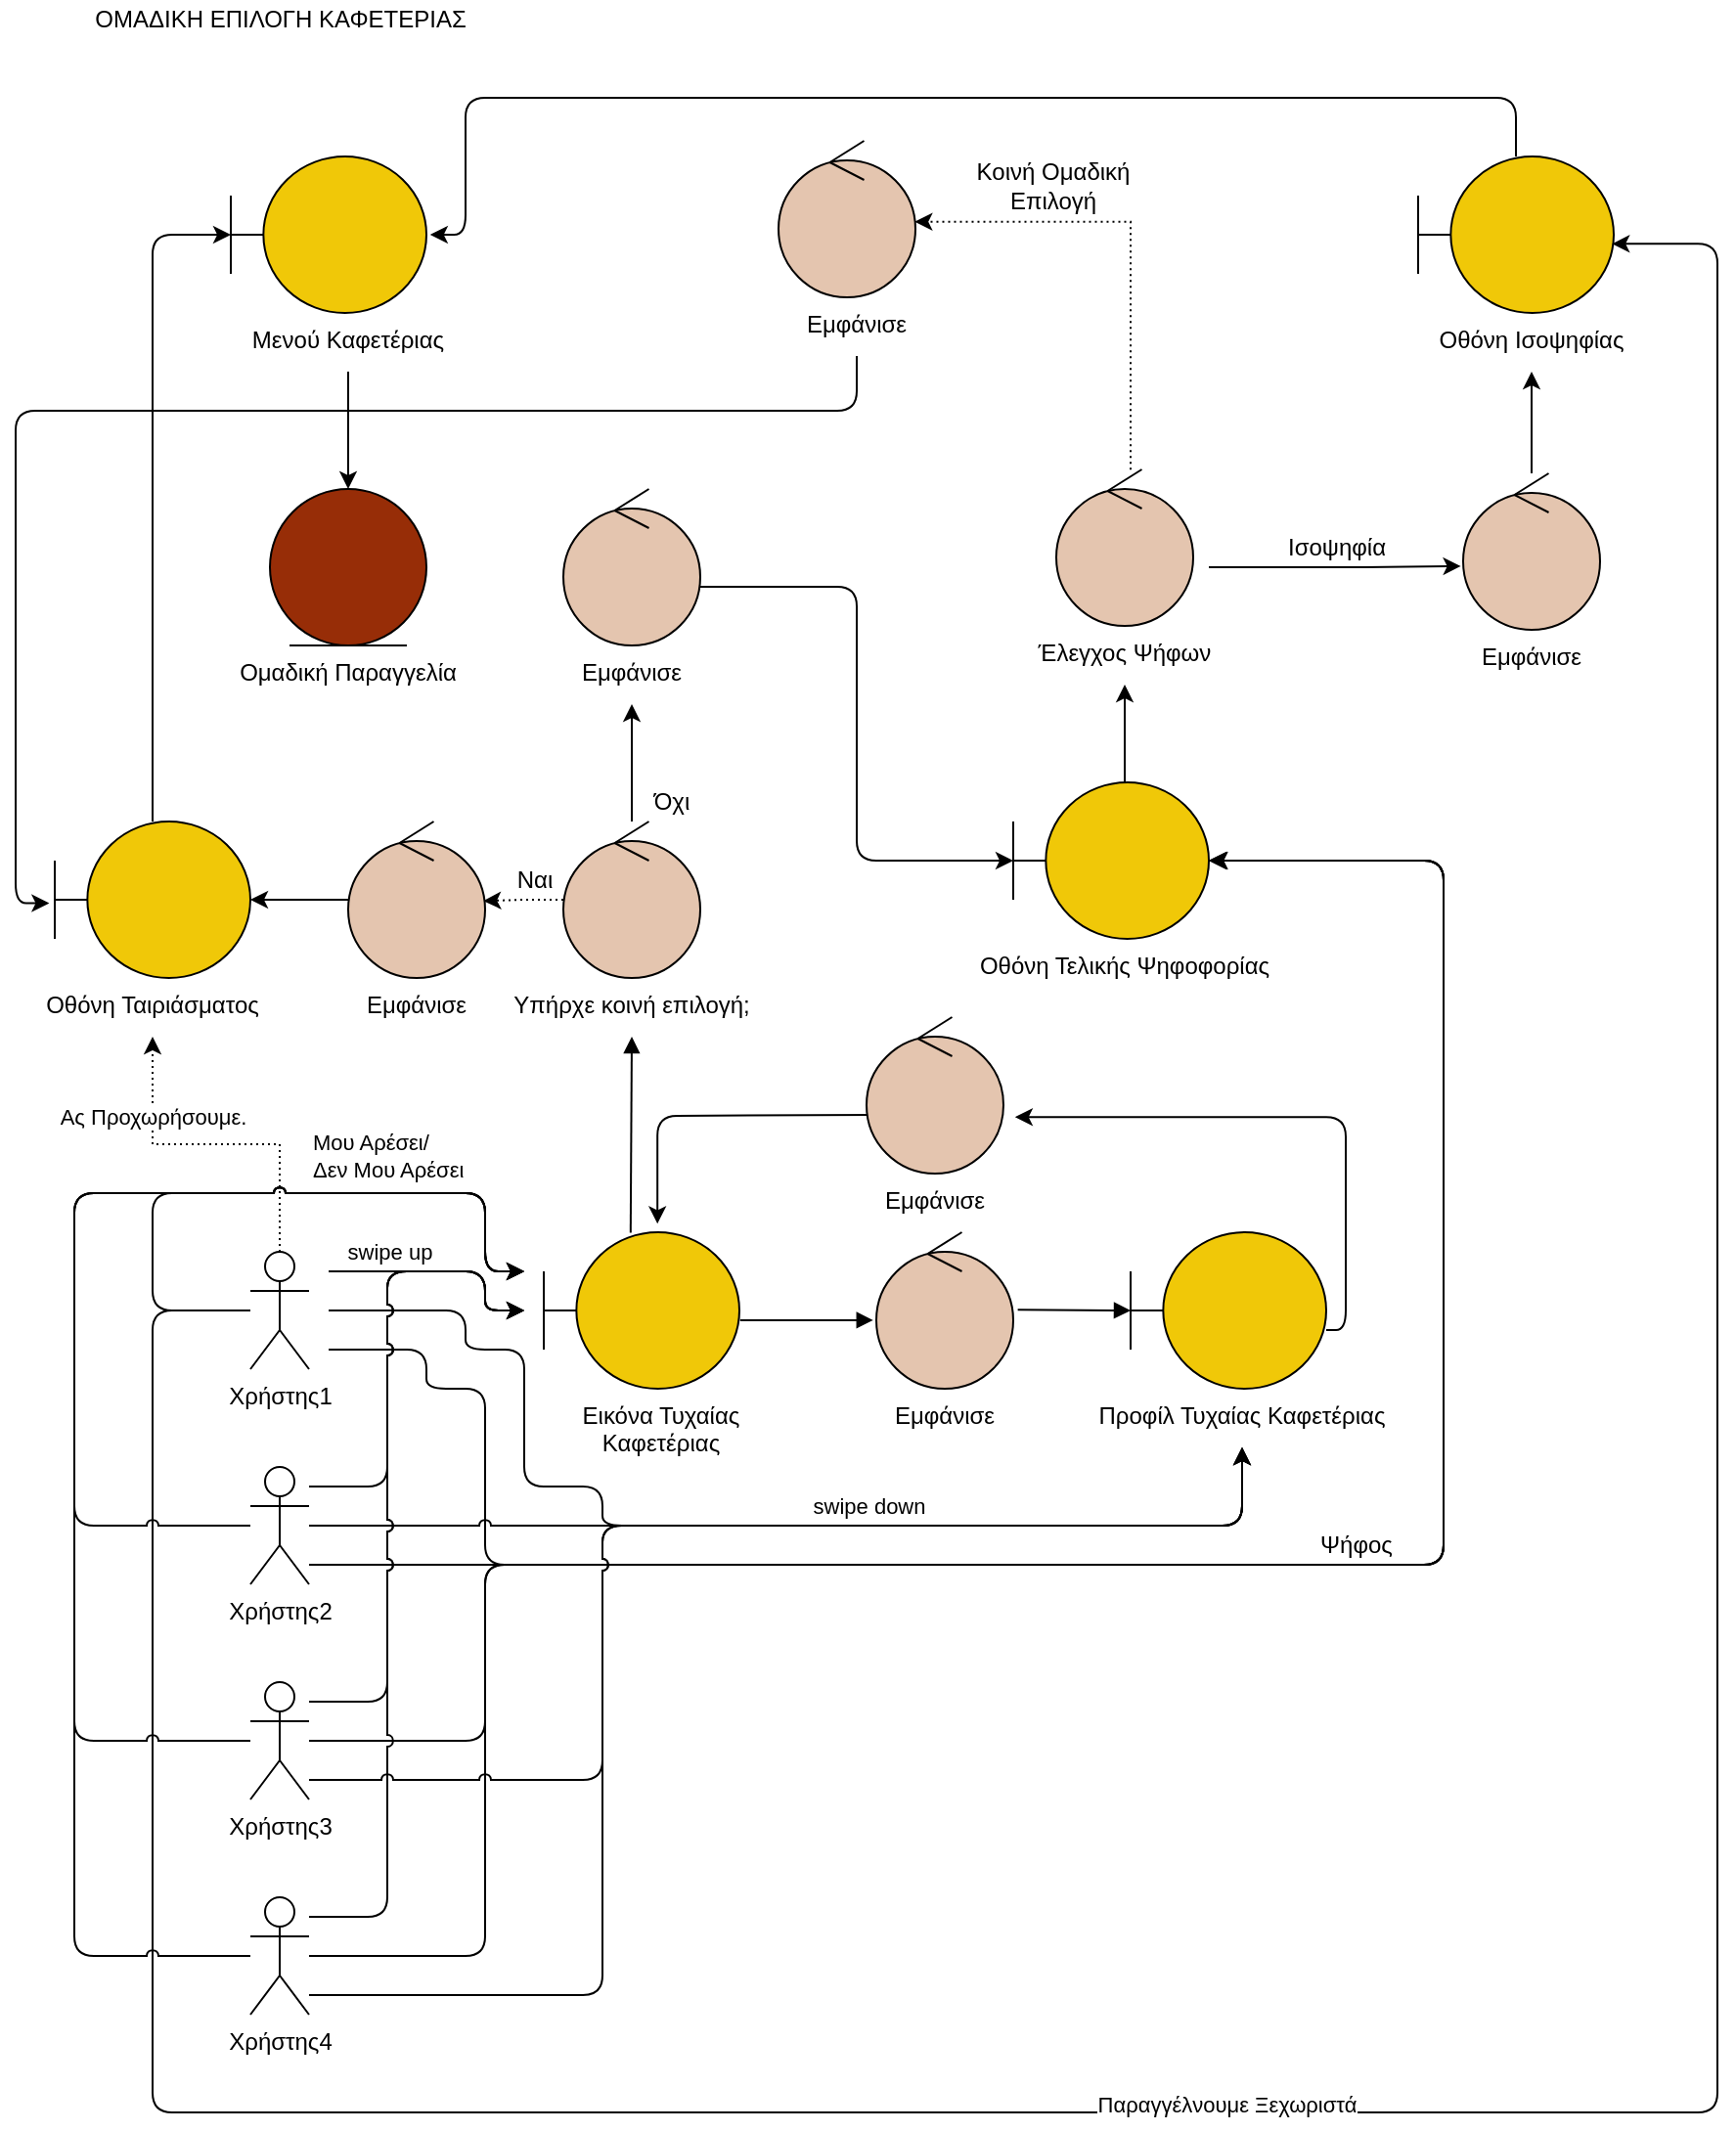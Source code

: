 <mxfile version="17.4.2" type="device"><diagram id="sohEPzr7x0A--G94VipT" name="Page-1"><mxGraphModel dx="771" dy="566" grid="1" gridSize="10" guides="1" tooltips="1" connect="1" arrows="1" fold="1" page="1" pageScale="1" pageWidth="827" pageHeight="1169" math="0" shadow="0"><root><mxCell id="0"/><mxCell id="1" parent="0"/><mxCell id="NFcq58QJzsdRo85CGLO8-1" value="ΟΜΑΔΙΚΗ ΕΠΙΛΟΓΗ ΚΑΦΕΤΕΡΙΑΣ" style="text;html=1;align=center;verticalAlign=middle;resizable=0;points=[];autosize=1;strokeColor=none;fillColor=none;" parent="1" vertex="1"><mxGeometry x="40" y="50" width="210" height="20" as="geometry"/></mxCell><mxCell id="UXWOxjMp1WIw-RemV6Dm-95" style="edgeStyle=orthogonalEdgeStyle;rounded=0;orthogonalLoop=1;jettySize=auto;html=1;entryX=0.5;entryY=1;entryDx=0;entryDy=0;endArrow=classic;endFill=1;" parent="1" source="NFcq58QJzsdRo85CGLO8-20" target="-U18cP2_T2T6m-kMXkkA-25" edge="1"><mxGeometry relative="1" as="geometry"><Array as="points"><mxPoint x="577" y="450"/><mxPoint x="577" y="450"/></Array></mxGeometry></mxCell><mxCell id="NFcq58QJzsdRo85CGLO8-20" value="" style="shape=umlBoundary;whiteSpace=wrap;html=1;fillColor=#F0C808;" parent="1" vertex="1"><mxGeometry x="520" y="450" width="100" height="80" as="geometry"/></mxCell><mxCell id="UXWOxjMp1WIw-RemV6Dm-78" style="edgeStyle=orthogonalEdgeStyle;rounded=0;orthogonalLoop=1;jettySize=auto;html=1;endArrow=classic;endFill=1;entryX=0.5;entryY=1;entryDx=0;entryDy=0;" parent="1" source="NFcq58QJzsdRo85CGLO8-22" target="-U18cP2_T2T6m-kMXkkA-29" edge="1"><mxGeometry relative="1" as="geometry"><mxPoint x="325" y="410" as="targetPoint"/></mxGeometry></mxCell><mxCell id="UXWOxjMp1WIw-RemV6Dm-82" style="edgeStyle=orthogonalEdgeStyle;rounded=0;orthogonalLoop=1;jettySize=auto;html=1;endArrow=classic;endFill=1;strokeColor=#000000;fillColor=#a20025;entryX=0.987;entryY=0.508;entryDx=0;entryDy=0;entryPerimeter=0;dashed=1;dashPattern=1 2;" parent="1" source="NFcq58QJzsdRo85CGLO8-22" target="UXWOxjMp1WIw-RemV6Dm-83" edge="1"><mxGeometry relative="1" as="geometry"><mxPoint x="260" y="510" as="targetPoint"/></mxGeometry></mxCell><mxCell id="NFcq58QJzsdRo85CGLO8-22" value="" style="ellipse;shape=umlControl;whiteSpace=wrap;html=1;fillColor=#E4C5AF;" parent="1" vertex="1"><mxGeometry x="290" y="470" width="70" height="80" as="geometry"/></mxCell><mxCell id="NFcq58QJzsdRo85CGLO8-23" value="" style="html=1;verticalAlign=bottom;endArrow=block;rounded=0;exitX=0.444;exitY=0.003;exitDx=0;exitDy=0;exitPerimeter=0;entryX=0.5;entryY=1;entryDx=0;entryDy=0;" parent="1" source="UXWOxjMp1WIw-RemV6Dm-54" edge="1" target="-U18cP2_T2T6m-kMXkkA-31"><mxGeometry width="80" relative="1" as="geometry"><mxPoint x="296.2" y="596.24" as="sourcePoint"/><mxPoint x="320" y="550" as="targetPoint"/></mxGeometry></mxCell><mxCell id="NFcq58QJzsdRo85CGLO8-25" style="edgeStyle=elbowEdgeStyle;rounded=0;orthogonalLoop=1;jettySize=auto;html=1;entryX=-0.017;entryY=0.593;entryDx=0;entryDy=0;entryPerimeter=0;" parent="1" target="NFcq58QJzsdRo85CGLO8-33" edge="1"><mxGeometry relative="1" as="geometry"><mxPoint x="620" y="340" as="sourcePoint"/><Array as="points"><mxPoint x="700" y="327"/></Array></mxGeometry></mxCell><mxCell id="NFcq58QJzsdRo85CGLO8-26" style="edgeStyle=orthogonalEdgeStyle;rounded=0;orthogonalLoop=1;jettySize=auto;html=1;entryX=0.995;entryY=0.517;entryDx=0;entryDy=0;entryPerimeter=0;fillColor=#a20025;strokeColor=#000000;dashed=1;dashPattern=1 2;" parent="1" source="NFcq58QJzsdRo85CGLO8-27" target="NFcq58QJzsdRo85CGLO8-45" edge="1"><mxGeometry relative="1" as="geometry"><Array as="points"><mxPoint x="580" y="163"/></Array></mxGeometry></mxCell><mxCell id="NFcq58QJzsdRo85CGLO8-27" value="" style="ellipse;shape=umlControl;whiteSpace=wrap;html=1;fillColor=#E4C5AF;" parent="1" vertex="1"><mxGeometry x="542" y="290" width="70" height="80" as="geometry"/></mxCell><mxCell id="UXWOxjMp1WIw-RemV6Dm-103" style="edgeStyle=orthogonalEdgeStyle;rounded=0;orthogonalLoop=1;jettySize=auto;html=1;entryX=0.5;entryY=1;entryDx=0;entryDy=0;fontColor=#000000;endArrow=classic;endFill=1;" parent="1" source="NFcq58QJzsdRo85CGLO8-33" target="-U18cP2_T2T6m-kMXkkA-23" edge="1"><mxGeometry relative="1" as="geometry"/></mxCell><mxCell id="NFcq58QJzsdRo85CGLO8-33" value="" style="ellipse;shape=umlControl;whiteSpace=wrap;html=1;fillColor=#E4C5AF;" parent="1" vertex="1"><mxGeometry x="750" y="292" width="70" height="80" as="geometry"/></mxCell><mxCell id="NFcq58QJzsdRo85CGLO8-35" value="" style="shape=umlBoundary;whiteSpace=wrap;html=1;fillColor=#F0C808;" parent="1" vertex="1"><mxGeometry x="120" y="130" width="100" height="80" as="geometry"/></mxCell><mxCell id="NFcq58QJzsdRo85CGLO8-36" value="" style="ellipse;shape=umlEntity;whiteSpace=wrap;html=1;fillColor=#972D07;" parent="1" vertex="1"><mxGeometry x="140" y="300" width="80" height="80" as="geometry"/></mxCell><mxCell id="UXWOxjMp1WIw-RemV6Dm-97" style="edgeStyle=orthogonalEdgeStyle;rounded=1;orthogonalLoop=1;jettySize=auto;html=1;endArrow=classic;endFill=1;strokeColor=#000000;entryX=-0.028;entryY=0.522;entryDx=0;entryDy=0;entryPerimeter=0;exitX=0.5;exitY=1;exitDx=0;exitDy=0;" parent="1" source="-U18cP2_T2T6m-kMXkkA-22" target="NFcq58QJzsdRo85CGLO8-59" edge="1"><mxGeometry relative="1" as="geometry"><mxPoint x="20" y="520" as="targetPoint"/><Array as="points"><mxPoint x="440" y="260"/><mxPoint x="10" y="260"/><mxPoint x="10" y="512"/></Array></mxGeometry></mxCell><mxCell id="NFcq58QJzsdRo85CGLO8-45" value="" style="ellipse;shape=umlControl;whiteSpace=wrap;html=1;fillColor=#E4C5AF;fontColor=#000000;strokeColor=#000000;" parent="1" vertex="1"><mxGeometry x="400" y="122" width="70" height="80" as="geometry"/></mxCell><mxCell id="UXWOxjMp1WIw-RemV6Dm-106" style="edgeStyle=orthogonalEdgeStyle;rounded=1;orthogonalLoop=1;jettySize=auto;html=1;fontColor=#000000;endArrow=classic;endFill=1;entryX=1.019;entryY=0.488;entryDx=0;entryDy=0;entryPerimeter=0;" parent="1" source="NFcq58QJzsdRo85CGLO8-49" target="NFcq58QJzsdRo85CGLO8-35" edge="1"><mxGeometry relative="1" as="geometry"><mxPoint x="240" y="280" as="targetPoint"/><Array as="points"><mxPoint x="777" y="100"/><mxPoint x="240" y="100"/><mxPoint x="240" y="170"/><mxPoint x="222" y="170"/></Array></mxGeometry></mxCell><mxCell id="NFcq58QJzsdRo85CGLO8-49" value="" style="shape=umlBoundary;whiteSpace=wrap;html=1;fillColor=#F0C808;" parent="1" vertex="1"><mxGeometry x="727" y="130" width="100" height="80" as="geometry"/></mxCell><mxCell id="NFcq58QJzsdRo85CGLO8-54" style="edgeStyle=orthogonalEdgeStyle;rounded=0;orthogonalLoop=1;jettySize=auto;html=1;entryX=0.5;entryY=0;entryDx=0;entryDy=0;exitX=0.5;exitY=1;exitDx=0;exitDy=0;" parent="1" target="NFcq58QJzsdRo85CGLO8-36" edge="1" source="-U18cP2_T2T6m-kMXkkA-27"><mxGeometry relative="1" as="geometry"><mxPoint x="850" y="510" as="targetPoint"/><mxPoint x="170" y="290" as="sourcePoint"/></mxGeometry></mxCell><mxCell id="UXWOxjMp1WIw-RemV6Dm-88" style="edgeStyle=orthogonalEdgeStyle;rounded=1;orthogonalLoop=1;jettySize=auto;html=1;endArrow=classic;endFill=1;strokeColor=#000000;fillColor=#a20025;" parent="1" source="NFcq58QJzsdRo85CGLO8-59" edge="1" target="NFcq58QJzsdRo85CGLO8-35"><mxGeometry relative="1" as="geometry"><mxPoint x="190" y="208" as="targetPoint"/><Array as="points"><mxPoint x="80" y="170"/></Array></mxGeometry></mxCell><mxCell id="NFcq58QJzsdRo85CGLO8-59" value="" style="shape=umlBoundary;whiteSpace=wrap;html=1;fillColor=#F0C808;fontColor=#ffffff;strokeColor=#000000;" parent="1" vertex="1"><mxGeometry x="30" y="470" width="100" height="80" as="geometry"/></mxCell><mxCell id="UXWOxjMp1WIw-RemV6Dm-64" style="edgeStyle=orthogonalEdgeStyle;rounded=1;orthogonalLoop=1;jettySize=auto;html=1;entryX=0.581;entryY=-0.054;entryDx=0;entryDy=0;entryPerimeter=0;jumpStyle=arc;" parent="1" target="UXWOxjMp1WIw-RemV6Dm-54" edge="1"><mxGeometry relative="1" as="geometry"><mxPoint x="450" y="620" as="sourcePoint"/></mxGeometry></mxCell><mxCell id="UXWOxjMp1WIw-RemV6Dm-3" value="" style="ellipse;shape=umlControl;whiteSpace=wrap;html=1;fillColor=#E4C5AF;" parent="1" vertex="1"><mxGeometry x="445" y="570" width="70" height="80" as="geometry"/></mxCell><mxCell id="UXWOxjMp1WIw-RemV6Dm-86" style="edgeStyle=orthogonalEdgeStyle;rounded=0;orthogonalLoop=1;jettySize=auto;html=1;entryX=0.5;entryY=1;entryDx=0;entryDy=0;endArrow=classic;endFill=1;strokeColor=#000000;fillColor=#a20025;dashed=1;dashPattern=1 2;" parent="1" source="UXWOxjMp1WIw-RemV6Dm-52" target="-U18cP2_T2T6m-kMXkkA-32" edge="1"><mxGeometry relative="1" as="geometry"/></mxCell><mxCell id="UXWOxjMp1WIw-RemV6Dm-87" value="Ας Προχωρήσουμε." style="edgeLabel;html=1;align=center;verticalAlign=middle;resizable=0;points=[];" parent="UXWOxjMp1WIw-RemV6Dm-86" vertex="1" connectable="0"><mxGeometry x="0.465" y="-4" relative="1" as="geometry"><mxPoint x="-4" y="-6" as="offset"/></mxGeometry></mxCell><mxCell id="UXWOxjMp1WIw-RemV6Dm-89" style="edgeStyle=orthogonalEdgeStyle;rounded=1;orthogonalLoop=1;jettySize=auto;html=1;endArrow=classic;endFill=1;jumpStyle=arc;entryX=1.007;entryY=0.491;entryDx=0;entryDy=0;entryPerimeter=0;" parent="1" target="NFcq58QJzsdRo85CGLO8-20" edge="1"><mxGeometry relative="1" as="geometry"><mxPoint x="650" y="440" as="targetPoint"/><mxPoint x="170" y="740" as="sourcePoint"/><Array as="points"><mxPoint x="220" y="740"/><mxPoint x="220" y="760"/><mxPoint x="250" y="760"/><mxPoint x="250" y="850"/><mxPoint x="740" y="850"/><mxPoint x="740" y="490"/><mxPoint x="621" y="490"/></Array></mxGeometry></mxCell><mxCell id="UXWOxjMp1WIw-RemV6Dm-104" style="edgeStyle=orthogonalEdgeStyle;rounded=1;orthogonalLoop=1;jettySize=auto;html=1;entryX=0.991;entryY=0.558;entryDx=0;entryDy=0;entryPerimeter=0;fontColor=#000000;endArrow=classic;endFill=1;jumpStyle=arc;" parent="1" source="UXWOxjMp1WIw-RemV6Dm-52" target="NFcq58QJzsdRo85CGLO8-49" edge="1"><mxGeometry relative="1" as="geometry"><Array as="points"><mxPoint x="80" y="720"/><mxPoint x="80" y="1130"/><mxPoint x="880" y="1130"/><mxPoint x="880" y="175"/></Array></mxGeometry></mxCell><mxCell id="UXWOxjMp1WIw-RemV6Dm-105" value="Παραγγέλνουμε Ξεχωριστά" style="edgeLabel;html=1;align=center;verticalAlign=middle;resizable=0;points=[];fontColor=#000000;" parent="UXWOxjMp1WIw-RemV6Dm-104" vertex="1" connectable="0"><mxGeometry x="-0.11" y="4" relative="1" as="geometry"><mxPoint x="-1" as="offset"/></mxGeometry></mxCell><mxCell id="-U18cP2_T2T6m-kMXkkA-7" style="edgeStyle=orthogonalEdgeStyle;rounded=1;jumpStyle=arc;orthogonalLoop=1;jettySize=auto;html=1;strokeColor=#000000;entryX=0.5;entryY=1;entryDx=0;entryDy=0;" edge="1" parent="1" target="-U18cP2_T2T6m-kMXkkA-37"><mxGeometry relative="1" as="geometry"><mxPoint x="630" y="780" as="targetPoint"/><mxPoint x="170" y="720" as="sourcePoint"/><Array as="points"><mxPoint x="240" y="720"/><mxPoint x="240" y="740"/><mxPoint x="270" y="740"/><mxPoint x="270" y="810"/><mxPoint x="310" y="810"/><mxPoint x="310" y="830"/><mxPoint x="637" y="830"/></Array></mxGeometry></mxCell><mxCell id="-U18cP2_T2T6m-kMXkkA-8" value="swipe down" style="edgeLabel;html=1;align=center;verticalAlign=middle;resizable=0;points=[];" vertex="1" connectable="0" parent="-U18cP2_T2T6m-kMXkkA-7"><mxGeometry x="0.241" y="1" relative="1" as="geometry"><mxPoint x="3" y="-9" as="offset"/></mxGeometry></mxCell><mxCell id="-U18cP2_T2T6m-kMXkkA-16" style="edgeStyle=orthogonalEdgeStyle;rounded=1;jumpStyle=arc;orthogonalLoop=1;jettySize=auto;html=1;strokeColor=#000000;" edge="1" parent="1"><mxGeometry relative="1" as="geometry"><mxPoint x="270" y="720" as="targetPoint"/><mxPoint x="170" y="700" as="sourcePoint"/><Array as="points"><mxPoint x="250" y="700"/><mxPoint x="250" y="720"/></Array></mxGeometry></mxCell><mxCell id="-U18cP2_T2T6m-kMXkkA-17" value="swipe up" style="edgeLabel;html=1;align=center;verticalAlign=middle;resizable=0;points=[];" vertex="1" connectable="0" parent="-U18cP2_T2T6m-kMXkkA-16"><mxGeometry x="-0.675" y="1" relative="1" as="geometry"><mxPoint x="11" y="-9" as="offset"/></mxGeometry></mxCell><mxCell id="-U18cP2_T2T6m-kMXkkA-21" style="edgeStyle=orthogonalEdgeStyle;rounded=1;jumpStyle=arc;orthogonalLoop=1;jettySize=auto;html=1;strokeColor=#000000;" edge="1" parent="1" source="UXWOxjMp1WIw-RemV6Dm-52"><mxGeometry relative="1" as="geometry"><mxPoint x="270" y="700" as="targetPoint"/><Array as="points"><mxPoint x="80" y="720"/><mxPoint x="80" y="660"/><mxPoint x="250" y="660"/><mxPoint x="250" y="700"/></Array></mxGeometry></mxCell><mxCell id="UXWOxjMp1WIw-RemV6Dm-52" value="Χρήστης1" style="shape=umlActor;verticalLabelPosition=bottom;verticalAlign=top;html=1;outlineConnect=0;" parent="1" vertex="1"><mxGeometry x="130" y="690" width="30" height="60" as="geometry"/></mxCell><mxCell id="UXWOxjMp1WIw-RemV6Dm-54" value="" style="shape=umlBoundary;whiteSpace=wrap;html=1;fillColor=#F0C808;" parent="1" vertex="1"><mxGeometry x="280" y="680" width="100" height="80" as="geometry"/></mxCell><mxCell id="UXWOxjMp1WIw-RemV6Dm-55" value="" style="ellipse;shape=umlControl;whiteSpace=wrap;html=1;fillColor=#E4C5AF;" parent="1" vertex="1"><mxGeometry x="450" y="680" width="70" height="80" as="geometry"/></mxCell><mxCell id="UXWOxjMp1WIw-RemV6Dm-56" value="" style="html=1;verticalAlign=bottom;endArrow=block;rounded=0;exitX=1.004;exitY=0.562;exitDx=0;exitDy=0;exitPerimeter=0;entryX=-0.023;entryY=0.562;entryDx=0;entryDy=0;entryPerimeter=0;" parent="1" source="UXWOxjMp1WIw-RemV6Dm-54" target="UXWOxjMp1WIw-RemV6Dm-55" edge="1"><mxGeometry width="80" relative="1" as="geometry"><mxPoint x="430" y="870" as="sourcePoint"/><mxPoint x="510" y="870" as="targetPoint"/></mxGeometry></mxCell><mxCell id="UXWOxjMp1WIw-RemV6Dm-57" style="edgeStyle=orthogonalEdgeStyle;rounded=1;orthogonalLoop=1;jettySize=auto;html=1;entryX=1.013;entryY=0.514;entryDx=0;entryDy=0;entryPerimeter=0;jumpStyle=arc;" parent="1" source="UXWOxjMp1WIw-RemV6Dm-58" edge="1"><mxGeometry relative="1" as="geometry"><mxPoint x="520.91" y="621.12" as="targetPoint"/><Array as="points"><mxPoint x="690" y="730"/><mxPoint x="690" y="621"/></Array></mxGeometry></mxCell><mxCell id="UXWOxjMp1WIw-RemV6Dm-58" value="" style="shape=umlBoundary;whiteSpace=wrap;html=1;fillColor=#F0C808;" parent="1" vertex="1"><mxGeometry x="580" y="680" width="100" height="80" as="geometry"/></mxCell><mxCell id="UXWOxjMp1WIw-RemV6Dm-59" value="" style="html=1;verticalAlign=bottom;endArrow=block;rounded=0;exitX=1.033;exitY=0.495;exitDx=0;exitDy=0;exitPerimeter=0;entryX=0;entryY=0.5;entryDx=0;entryDy=0;entryPerimeter=0;" parent="1" source="UXWOxjMp1WIw-RemV6Dm-55" target="UXWOxjMp1WIw-RemV6Dm-58" edge="1"><mxGeometry width="80" relative="1" as="geometry"><mxPoint x="530" y="720" as="sourcePoint"/><mxPoint x="570" y="720" as="targetPoint"/></mxGeometry></mxCell><mxCell id="-U18cP2_T2T6m-kMXkkA-5" style="edgeStyle=orthogonalEdgeStyle;rounded=1;jumpStyle=arc;orthogonalLoop=1;jettySize=auto;html=1;strokeColor=#000000;entryX=1.002;entryY=0.497;entryDx=0;entryDy=0;entryPerimeter=0;" edge="1" parent="1" source="UXWOxjMp1WIw-RemV6Dm-61" target="NFcq58QJzsdRo85CGLO8-20"><mxGeometry relative="1" as="geometry"><mxPoint x="650" y="440" as="targetPoint"/><Array as="points"><mxPoint x="740" y="850"/><mxPoint x="740" y="490"/><mxPoint x="620" y="490"/></Array></mxGeometry></mxCell><mxCell id="-U18cP2_T2T6m-kMXkkA-9" style="edgeStyle=orthogonalEdgeStyle;rounded=1;jumpStyle=arc;orthogonalLoop=1;jettySize=auto;html=1;strokeColor=#000000;entryX=0.5;entryY=1;entryDx=0;entryDy=0;" edge="1" parent="1" source="UXWOxjMp1WIw-RemV6Dm-61" target="-U18cP2_T2T6m-kMXkkA-37"><mxGeometry relative="1" as="geometry"><mxPoint x="640" y="770" as="targetPoint"/></mxGeometry></mxCell><mxCell id="-U18cP2_T2T6m-kMXkkA-13" style="edgeStyle=orthogonalEdgeStyle;rounded=1;jumpStyle=arc;orthogonalLoop=1;jettySize=auto;html=1;strokeColor=#000000;" edge="1" parent="1" source="UXWOxjMp1WIw-RemV6Dm-61"><mxGeometry relative="1" as="geometry"><mxPoint x="270" y="720" as="targetPoint"/><Array as="points"><mxPoint x="200" y="810"/><mxPoint x="200" y="700"/><mxPoint x="250" y="700"/><mxPoint x="250" y="720"/></Array></mxGeometry></mxCell><mxCell id="-U18cP2_T2T6m-kMXkkA-19" style="edgeStyle=orthogonalEdgeStyle;rounded=1;jumpStyle=arc;orthogonalLoop=1;jettySize=auto;html=1;strokeColor=#000000;" edge="1" parent="1" source="UXWOxjMp1WIw-RemV6Dm-61"><mxGeometry relative="1" as="geometry"><mxPoint x="270" y="700" as="targetPoint"/><Array as="points"><mxPoint x="40" y="830"/><mxPoint x="40" y="660"/><mxPoint x="250" y="660"/><mxPoint x="250" y="700"/></Array></mxGeometry></mxCell><mxCell id="UXWOxjMp1WIw-RemV6Dm-61" value="Χρήστης2" style="shape=umlActor;verticalLabelPosition=bottom;verticalAlign=top;html=1;" parent="1" vertex="1"><mxGeometry x="130" y="800" width="30" height="60" as="geometry"/></mxCell><mxCell id="-U18cP2_T2T6m-kMXkkA-2" style="edgeStyle=orthogonalEdgeStyle;rounded=1;jumpStyle=arc;orthogonalLoop=1;jettySize=auto;html=1;strokeColor=#000000;entryX=1;entryY=0.5;entryDx=0;entryDy=0;entryPerimeter=0;" edge="1" parent="1" source="UXWOxjMp1WIw-RemV6Dm-62" target="NFcq58QJzsdRo85CGLO8-20"><mxGeometry relative="1" as="geometry"><mxPoint x="650" y="439" as="targetPoint"/><Array as="points"><mxPoint x="250" y="940"/><mxPoint x="250" y="850"/><mxPoint x="740" y="850"/><mxPoint x="740" y="490"/></Array></mxGeometry></mxCell><mxCell id="-U18cP2_T2T6m-kMXkkA-14" style="edgeStyle=orthogonalEdgeStyle;rounded=1;jumpStyle=arc;orthogonalLoop=1;jettySize=auto;html=1;strokeColor=#000000;" edge="1" parent="1" source="UXWOxjMp1WIw-RemV6Dm-62"><mxGeometry relative="1" as="geometry"><mxPoint x="270" y="720" as="targetPoint"/><Array as="points"><mxPoint x="200" y="920"/><mxPoint x="200" y="700"/><mxPoint x="250" y="700"/><mxPoint x="250" y="720"/></Array></mxGeometry></mxCell><mxCell id="-U18cP2_T2T6m-kMXkkA-18" style="edgeStyle=orthogonalEdgeStyle;rounded=1;jumpStyle=arc;orthogonalLoop=1;jettySize=auto;html=1;strokeColor=#000000;" edge="1" parent="1" source="UXWOxjMp1WIw-RemV6Dm-62"><mxGeometry relative="1" as="geometry"><mxPoint x="270" y="700" as="targetPoint"/><Array as="points"><mxPoint x="40" y="940"/><mxPoint x="40" y="660"/><mxPoint x="250" y="660"/><mxPoint x="250" y="700"/></Array></mxGeometry></mxCell><mxCell id="UXWOxjMp1WIw-RemV6Dm-62" value="Χρήστης3" style="shape=umlActor;verticalLabelPosition=bottom;verticalAlign=top;html=1;" parent="1" vertex="1"><mxGeometry x="130" y="910" width="30" height="60" as="geometry"/></mxCell><mxCell id="-U18cP2_T2T6m-kMXkkA-6" style="edgeStyle=orthogonalEdgeStyle;rounded=1;jumpStyle=none;orthogonalLoop=1;jettySize=auto;html=1;strokeColor=#000000;" edge="1" parent="1" source="UXWOxjMp1WIw-RemV6Dm-63"><mxGeometry relative="1" as="geometry"><mxPoint x="620" y="490" as="targetPoint"/><Array as="points"><mxPoint x="250" y="1050"/><mxPoint x="250" y="850"/><mxPoint x="740" y="850"/><mxPoint x="740" y="490"/></Array></mxGeometry></mxCell><mxCell id="-U18cP2_T2T6m-kMXkkA-11" style="edgeStyle=orthogonalEdgeStyle;rounded=1;jumpStyle=arc;orthogonalLoop=1;jettySize=auto;html=1;strokeColor=#000000;entryX=0.5;entryY=1;entryDx=0;entryDy=0;" edge="1" parent="1" source="UXWOxjMp1WIw-RemV6Dm-63" target="-U18cP2_T2T6m-kMXkkA-37"><mxGeometry relative="1" as="geometry"><mxPoint x="640" y="770" as="targetPoint"/><Array as="points"><mxPoint x="310" y="1070"/><mxPoint x="310" y="830"/><mxPoint x="637" y="830"/></Array></mxGeometry></mxCell><mxCell id="-U18cP2_T2T6m-kMXkkA-15" style="edgeStyle=orthogonalEdgeStyle;rounded=1;jumpStyle=arc;orthogonalLoop=1;jettySize=auto;html=1;strokeColor=#000000;" edge="1" parent="1" source="UXWOxjMp1WIw-RemV6Dm-63"><mxGeometry relative="1" as="geometry"><mxPoint x="270" y="720" as="targetPoint"/><Array as="points"><mxPoint x="200" y="1030"/><mxPoint x="200" y="700"/><mxPoint x="250" y="700"/><mxPoint x="250" y="720"/></Array></mxGeometry></mxCell><mxCell id="-U18cP2_T2T6m-kMXkkA-20" style="edgeStyle=orthogonalEdgeStyle;rounded=1;jumpStyle=arc;orthogonalLoop=1;jettySize=auto;html=1;strokeColor=#000000;" edge="1" parent="1" source="UXWOxjMp1WIw-RemV6Dm-63"><mxGeometry relative="1" as="geometry"><mxPoint x="270" y="700" as="targetPoint"/><Array as="points"><mxPoint x="40" y="1050"/><mxPoint x="40" y="660"/><mxPoint x="250" y="660"/><mxPoint x="250" y="700"/></Array></mxGeometry></mxCell><mxCell id="UXWOxjMp1WIw-RemV6Dm-63" value="Χρήστης4" style="shape=umlActor;verticalLabelPosition=bottom;verticalAlign=top;html=1;" parent="1" vertex="1"><mxGeometry x="130" y="1020" width="30" height="60" as="geometry"/></mxCell><mxCell id="UXWOxjMp1WIw-RemV6Dm-81" style="edgeStyle=orthogonalEdgeStyle;rounded=1;orthogonalLoop=1;jettySize=auto;html=1;endArrow=classic;endFill=1;jumpStyle=arc;" parent="1" source="UXWOxjMp1WIw-RemV6Dm-77" target="NFcq58QJzsdRo85CGLO8-20" edge="1"><mxGeometry relative="1" as="geometry"><Array as="points"><mxPoint x="440" y="350"/><mxPoint x="440" y="490"/></Array></mxGeometry></mxCell><mxCell id="UXWOxjMp1WIw-RemV6Dm-77" value="" style="ellipse;shape=umlControl;whiteSpace=wrap;html=1;fillColor=#E4C5AF;" parent="1" vertex="1"><mxGeometry x="290" y="300" width="70" height="80" as="geometry"/></mxCell><mxCell id="UXWOxjMp1WIw-RemV6Dm-79" value="Όχι" style="text;html=1;align=center;verticalAlign=middle;resizable=0;points=[];autosize=1;strokeColor=none;fillColor=none;" parent="1" vertex="1"><mxGeometry x="330" y="450" width="30" height="20" as="geometry"/></mxCell><mxCell id="UXWOxjMp1WIw-RemV6Dm-84" style="edgeStyle=orthogonalEdgeStyle;rounded=0;orthogonalLoop=1;jettySize=auto;html=1;endArrow=classic;endFill=1;strokeColor=#000000;fillColor=#a20025;" parent="1" source="UXWOxjMp1WIw-RemV6Dm-83" target="NFcq58QJzsdRo85CGLO8-59" edge="1"><mxGeometry relative="1" as="geometry"/></mxCell><mxCell id="UXWOxjMp1WIw-RemV6Dm-83" value="" style="ellipse;shape=umlControl;whiteSpace=wrap;html=1;fillColor=#E4C5AF;fontColor=#ffffff;strokeColor=#000000;" parent="1" vertex="1"><mxGeometry x="180" y="470" width="70" height="80" as="geometry"/></mxCell><mxCell id="UXWOxjMp1WIw-RemV6Dm-85" value="Ναι" style="text;html=1;align=center;verticalAlign=middle;resizable=0;points=[];autosize=1;strokeColor=none;fillColor=none;" parent="1" vertex="1"><mxGeometry x="260" y="490" width="30" height="20" as="geometry"/></mxCell><mxCell id="UXWOxjMp1WIw-RemV6Dm-94" value="Ψήφος" style="text;html=1;align=center;verticalAlign=middle;resizable=0;points=[];autosize=1;strokeColor=none;fillColor=none;" parent="1" vertex="1"><mxGeometry x="670" y="830" width="50" height="20" as="geometry"/></mxCell><mxCell id="UXWOxjMp1WIw-RemV6Dm-98" value="Κοινή Ομαδική &lt;br&gt;Επιλογή" style="text;html=1;align=center;verticalAlign=middle;resizable=0;points=[];autosize=1;strokeColor=none;fillColor=none;fontColor=#000000;" parent="1" vertex="1"><mxGeometry x="495" y="130" width="90" height="30" as="geometry"/></mxCell><mxCell id="UXWOxjMp1WIw-RemV6Dm-102" value="Ισοψηφία" style="text;html=1;align=center;verticalAlign=middle;resizable=0;points=[];autosize=1;strokeColor=none;fillColor=none;fontColor=#000000;" parent="1" vertex="1"><mxGeometry x="650" y="320" width="70" height="20" as="geometry"/></mxCell><mxCell id="-U18cP2_T2T6m-kMXkkA-10" style="edgeStyle=orthogonalEdgeStyle;rounded=1;jumpStyle=arc;orthogonalLoop=1;jettySize=auto;html=1;strokeColor=#000000;entryX=0.5;entryY=1;entryDx=0;entryDy=0;" edge="1" parent="1" source="UXWOxjMp1WIw-RemV6Dm-62" target="-U18cP2_T2T6m-kMXkkA-37"><mxGeometry relative="1" as="geometry"><mxPoint x="640" y="770" as="targetPoint"/><Array as="points"><mxPoint x="310" y="960"/><mxPoint x="310" y="830"/><mxPoint x="637" y="830"/></Array></mxGeometry></mxCell><mxCell id="-U18cP2_T2T6m-kMXkkA-22" value="&lt;meta charset=&quot;utf-8&quot;&gt;&lt;span style=&quot;font-family: helvetica; font-size: 12px; font-style: normal; font-weight: 400; letter-spacing: normal; text-indent: 0px; text-transform: none; word-spacing: 0px; display: inline; float: none;&quot;&gt;Εμφάνισε&lt;/span&gt;" style="text;whiteSpace=wrap;html=1;fillColor=none;align=center;fontColor=default;labelBackgroundColor=none;" vertex="1" parent="1"><mxGeometry x="400" y="202" width="80" height="30" as="geometry"/></mxCell><mxCell id="-U18cP2_T2T6m-kMXkkA-23" value="&lt;meta charset=&quot;utf-8&quot;&gt;&lt;span style=&quot;font-family: helvetica; font-size: 12px; font-style: normal; font-weight: 400; letter-spacing: normal; text-indent: 0px; text-transform: none; word-spacing: 0px; display: inline; float: none;&quot;&gt;Οθόνη Ισοψηφίας&lt;/span&gt;" style="text;whiteSpace=wrap;html=1;fillColor=none;align=center;fontColor=default;labelBackgroundColor=none;" vertex="1" parent="1"><mxGeometry x="720" y="210" width="130" height="30" as="geometry"/></mxCell><mxCell id="-U18cP2_T2T6m-kMXkkA-24" value="&lt;meta charset=&quot;utf-8&quot;&gt;&lt;span style=&quot;font-family: helvetica; font-size: 12px; font-style: normal; font-weight: 400; letter-spacing: normal; text-indent: 0px; text-transform: none; word-spacing: 0px; display: inline; float: none;&quot;&gt;Εμφάνισε&lt;/span&gt;" style="text;whiteSpace=wrap;html=1;fillColor=none;align=center;fontColor=default;labelBackgroundColor=none;" vertex="1" parent="1"><mxGeometry x="745" y="372" width="80" height="30" as="geometry"/></mxCell><mxCell id="-U18cP2_T2T6m-kMXkkA-25" value="&lt;meta charset=&quot;utf-8&quot;&gt;&lt;span style=&quot;font-family: helvetica; font-size: 12px; font-style: normal; font-weight: 400; letter-spacing: normal; text-indent: 0px; text-transform: none; word-spacing: 0px; display: inline; float: none;&quot;&gt;Έλεγχος Ψήφων&lt;/span&gt;" style="text;whiteSpace=wrap;html=1;fillColor=none;align=center;fontColor=default;labelBackgroundColor=none;" vertex="1" parent="1"><mxGeometry x="517" y="370" width="120" height="30" as="geometry"/></mxCell><mxCell id="-U18cP2_T2T6m-kMXkkA-26" value="&lt;meta charset=&quot;utf-8&quot;&gt;&lt;span style=&quot;color: rgb(0, 0, 0); font-family: helvetica; font-size: 11px; font-style: normal; font-weight: 400; letter-spacing: normal; text-align: center; text-indent: 0px; text-transform: none; word-spacing: 0px; background-color: rgb(255, 255, 255); display: inline; float: none;&quot;&gt;Μου Αρέσει/&lt;/span&gt;&lt;br style=&quot;color: rgb(0, 0, 0); font-family: helvetica; font-size: 11px; font-style: normal; font-weight: 400; letter-spacing: normal; text-align: center; text-indent: 0px; text-transform: none; word-spacing: 0px;&quot;&gt;&lt;span style=&quot;color: rgb(0, 0, 0); font-family: helvetica; font-size: 11px; font-style: normal; font-weight: 400; letter-spacing: normal; text-align: center; text-indent: 0px; text-transform: none; word-spacing: 0px; background-color: rgb(255, 255, 255); display: inline; float: none;&quot;&gt;Δεν Μου Αρέσει&lt;/span&gt;" style="text;whiteSpace=wrap;html=1;" vertex="1" parent="1"><mxGeometry x="160" y="620" width="110" height="40" as="geometry"/></mxCell><mxCell id="-U18cP2_T2T6m-kMXkkA-27" value="&lt;meta charset=&quot;utf-8&quot;&gt;&lt;span style=&quot;font-family: helvetica; font-size: 12px; font-style: normal; font-weight: 400; letter-spacing: normal; text-indent: 0px; text-transform: none; word-spacing: 0px; display: inline; float: none;&quot;&gt;Μενού Καφετέριας&lt;/span&gt;" style="text;whiteSpace=wrap;html=1;fillColor=none;align=center;fontColor=default;labelBackgroundColor=none;" vertex="1" parent="1"><mxGeometry x="110" y="210" width="140" height="30" as="geometry"/></mxCell><mxCell id="-U18cP2_T2T6m-kMXkkA-28" value="&lt;meta charset=&quot;utf-8&quot;&gt;&lt;span style=&quot;font-family: helvetica; font-size: 12px; font-style: normal; font-weight: 400; letter-spacing: normal; text-indent: 0px; text-transform: none; word-spacing: 0px; display: inline; float: none;&quot;&gt;Ομαδική Παραγγελία&lt;/span&gt;" style="text;whiteSpace=wrap;html=1;fillColor=none;align=center;fontColor=default;labelBackgroundColor=none;" vertex="1" parent="1"><mxGeometry x="105" y="380" width="150" height="30" as="geometry"/></mxCell><mxCell id="-U18cP2_T2T6m-kMXkkA-29" value="&lt;meta charset=&quot;utf-8&quot;&gt;&lt;span style=&quot;font-family: helvetica; font-size: 12px; font-style: normal; font-weight: 400; letter-spacing: normal; text-indent: 0px; text-transform: none; word-spacing: 0px; display: inline; float: none;&quot;&gt;Εμφάνισε&lt;/span&gt;" style="text;whiteSpace=wrap;html=1;fillColor=none;align=center;fontColor=default;labelBackgroundColor=none;" vertex="1" parent="1"><mxGeometry x="285" y="380" width="80" height="30" as="geometry"/></mxCell><mxCell id="-U18cP2_T2T6m-kMXkkA-30" value="&lt;meta charset=&quot;utf-8&quot;&gt;&lt;span style=&quot;font-family: helvetica; font-size: 12px; font-style: normal; font-weight: 400; letter-spacing: normal; text-indent: 0px; text-transform: none; word-spacing: 0px; display: inline; float: none;&quot;&gt;Εμφάνισε&lt;/span&gt;" style="text;whiteSpace=wrap;html=1;fillColor=none;align=center;fontColor=default;labelBackgroundColor=none;" vertex="1" parent="1"><mxGeometry x="175" y="550" width="80" height="30" as="geometry"/></mxCell><mxCell id="-U18cP2_T2T6m-kMXkkA-31" value="&lt;meta charset=&quot;utf-8&quot;&gt;&lt;span style=&quot;font-family: helvetica; font-size: 12px; font-style: normal; font-weight: 400; letter-spacing: normal; text-indent: 0px; text-transform: none; word-spacing: 0px; display: inline; float: none;&quot;&gt;Υπήρχε κοινή επιλογή;&lt;/span&gt;" style="text;whiteSpace=wrap;html=1;fillColor=none;align=center;fontColor=default;labelBackgroundColor=none;" vertex="1" parent="1"><mxGeometry x="250" y="550" width="150" height="30" as="geometry"/></mxCell><mxCell id="-U18cP2_T2T6m-kMXkkA-32" value="&lt;meta charset=&quot;utf-8&quot;&gt;&lt;span style=&quot;font-family: helvetica; font-size: 12px; font-style: normal; font-weight: 400; letter-spacing: normal; text-indent: 0px; text-transform: none; word-spacing: 0px; display: inline; float: none;&quot;&gt;Οθόνη Ταιριάσματος&lt;/span&gt;" style="text;whiteSpace=wrap;html=1;fillColor=none;align=center;fontColor=default;labelBackgroundColor=none;" vertex="1" parent="1"><mxGeometry x="5" y="550" width="150" height="30" as="geometry"/></mxCell><mxCell id="-U18cP2_T2T6m-kMXkkA-33" value="&lt;meta charset=&quot;utf-8&quot;&gt;&lt;span style=&quot;font-family: helvetica; font-size: 12px; font-style: normal; font-weight: 400; letter-spacing: normal; text-indent: 0px; text-transform: none; word-spacing: 0px; display: inline; float: none;&quot;&gt;Οθόνη Τελικής Ψηφοφορίας&lt;/span&gt;" style="text;whiteSpace=wrap;html=1;fillColor=none;align=center;fontColor=default;labelBackgroundColor=none;" vertex="1" parent="1"><mxGeometry x="482" y="530" width="190" height="30" as="geometry"/></mxCell><mxCell id="-U18cP2_T2T6m-kMXkkA-34" value="&lt;meta charset=&quot;utf-8&quot;&gt;&lt;span style=&quot;font-family: helvetica; font-size: 12px; font-style: normal; font-weight: 400; letter-spacing: normal; text-indent: 0px; text-transform: none; word-spacing: 0px; display: inline; float: none;&quot;&gt;Εμφάνισε&lt;/span&gt;" style="text;whiteSpace=wrap;html=1;fillColor=none;align=center;fontColor=default;labelBackgroundColor=none;" vertex="1" parent="1"><mxGeometry x="440" y="650" width="80" height="30" as="geometry"/></mxCell><mxCell id="-U18cP2_T2T6m-kMXkkA-35" value="&lt;span style=&quot;font-family: helvetica; font-size: 12px; font-style: normal; font-weight: 400; letter-spacing: normal; text-indent: 0px; text-transform: none; word-spacing: 0px; display: inline; float: none;&quot;&gt;Εικόνα Τυχαίας &lt;br&gt;Καφετέριας&lt;/span&gt;" style="text;whiteSpace=wrap;html=1;fillColor=none;align=center;fontColor=default;labelBackgroundColor=none;" vertex="1" parent="1"><mxGeometry x="280" y="760" width="120" height="30" as="geometry"/></mxCell><mxCell id="-U18cP2_T2T6m-kMXkkA-36" value="&lt;meta charset=&quot;utf-8&quot;&gt;&lt;span style=&quot;font-family: helvetica; font-size: 12px; font-style: normal; font-weight: 400; letter-spacing: normal; text-indent: 0px; text-transform: none; word-spacing: 0px; display: inline; float: none;&quot;&gt;Εμφάνισε&lt;/span&gt;" style="text;whiteSpace=wrap;html=1;fillColor=none;align=center;fontColor=default;labelBackgroundColor=none;" vertex="1" parent="1"><mxGeometry x="445" y="760" width="80" height="30" as="geometry"/></mxCell><mxCell id="-U18cP2_T2T6m-kMXkkA-37" value="&lt;meta charset=&quot;utf-8&quot;&gt;&lt;span style=&quot;font-family: helvetica; font-size: 12px; font-style: normal; font-weight: 400; letter-spacing: normal; text-indent: 0px; text-transform: none; word-spacing: 0px; display: inline; float: none;&quot;&gt;Προφίλ Τυχαίας Καφετέριας&lt;/span&gt;" style="text;whiteSpace=wrap;html=1;fillColor=none;align=center;fontColor=default;labelBackgroundColor=none;" vertex="1" parent="1"><mxGeometry x="542" y="760" width="190" height="30" as="geometry"/></mxCell></root></mxGraphModel></diagram></mxfile>